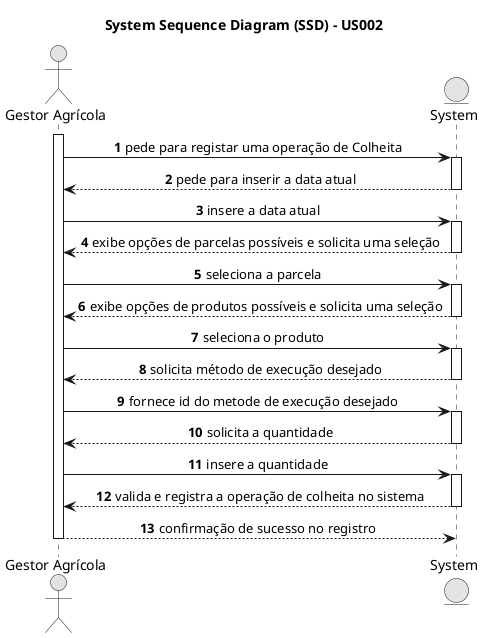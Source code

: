 @startuml

skinparam SequenceMessageAlign center

skinparam monochrome true
skinparam packageStyle rectangle
skinparam shadowing false

title System Sequence Diagram (SSD) - US002

autonumber

actor "Gestor Agrícola" as Gestor
entity "System" as System

activate Gestor
Gestor -> System : pede para registar uma operação de Colheita
activate System

System --> Gestor : pede para inserir a data atual
deactivate System

Gestor -> System : insere a data atual
activate System

System --> Gestor : exibe opções de parcelas possíveis e solicita uma seleção
deactivate System

Gestor -> System : seleciona a parcela
activate System

System --> Gestor : exibe opções de produtos possíveis e solicita uma seleção
deactivate System

Gestor -> System : seleciona o produto
activate System

System --> Gestor : solicita método de execução desejado
deactivate System

Gestor -> System : fornece id do metode de execução desejado
activate System

System --> Gestor : solicita a quantidade
deactivate System

Gestor -> System : insere a quantidade
activate System


System --> Gestor : valida e registra a operação de colheita no sistema
deactivate System

Gestor --> System : confirmação de sucesso no registro
deactivate Gestor

@enduml